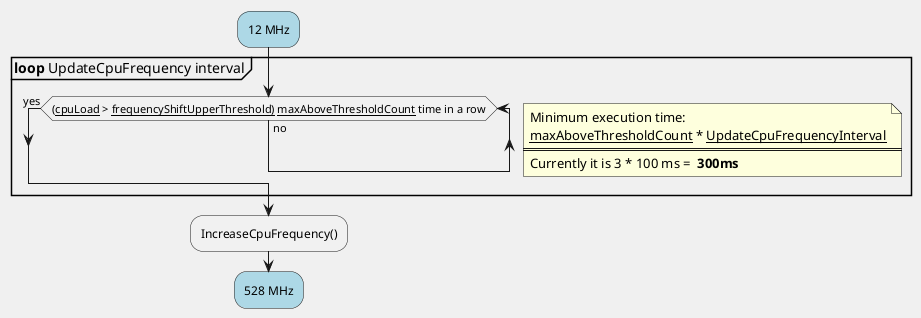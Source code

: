 @startuml
skinparam BackgroundColor F0F0F0

#lightblue :12 MHz;

partition "**loop** UpdateCpuFrequency interval" {
	while ((__cpuLoad__ > __frequencyShiftUpperThreshold)__ __maxAboveThresholdCount__ time in a row) is (no)
	
	endwhile (yes)
	
	note right
	  Minimum execution time:
	  __maxAboveThresholdCount__ * __UpdateCpuFrequencyInterval__
	  ====
	  Currently it is 3 * 100 ms = <b> 300ms </b>
	end note
}
:IncreaseCpuFrequency();

#lightblue :528 MHz;
@enduml
